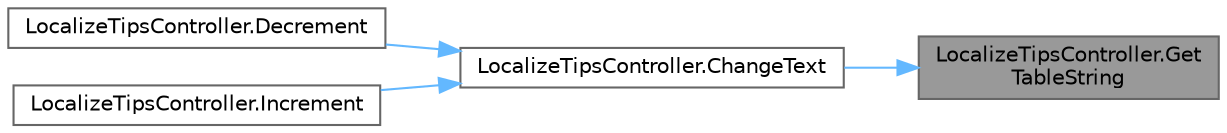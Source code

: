 digraph "LocalizeTipsController.GetTableString"
{
 // LATEX_PDF_SIZE
  bgcolor="transparent";
  edge [fontname=Helvetica,fontsize=10,labelfontname=Helvetica,labelfontsize=10];
  node [fontname=Helvetica,fontsize=10,shape=box,height=0.2,width=0.4];
  rankdir="RL";
  Node1 [id="Node000001",label="LocalizeTipsController.Get\lTableString",height=0.2,width=0.4,color="gray40", fillcolor="grey60", style="filled", fontcolor="black",tooltip=" "];
  Node1 -> Node2 [id="edge1_Node000001_Node000002",dir="back",color="steelblue1",style="solid",tooltip=" "];
  Node2 [id="Node000002",label="LocalizeTipsController.ChangeText",height=0.2,width=0.4,color="grey40", fillcolor="white", style="filled",URL="$class_localize_tips_controller.html#a9cbd6256e8889b8332b37ca54578096a",tooltip=" "];
  Node2 -> Node3 [id="edge2_Node000002_Node000003",dir="back",color="steelblue1",style="solid",tooltip=" "];
  Node3 [id="Node000003",label="LocalizeTipsController.Decrement",height=0.2,width=0.4,color="grey40", fillcolor="white", style="filled",URL="$class_localize_tips_controller.html#a55ebbd216a76cf4e984eba5a22027aa5",tooltip=" "];
  Node2 -> Node4 [id="edge3_Node000002_Node000004",dir="back",color="steelblue1",style="solid",tooltip=" "];
  Node4 [id="Node000004",label="LocalizeTipsController.Increment",height=0.2,width=0.4,color="grey40", fillcolor="white", style="filled",URL="$class_localize_tips_controller.html#a4b67b5b0e9ed512978efe5e0ec12f847",tooltip=" "];
}
